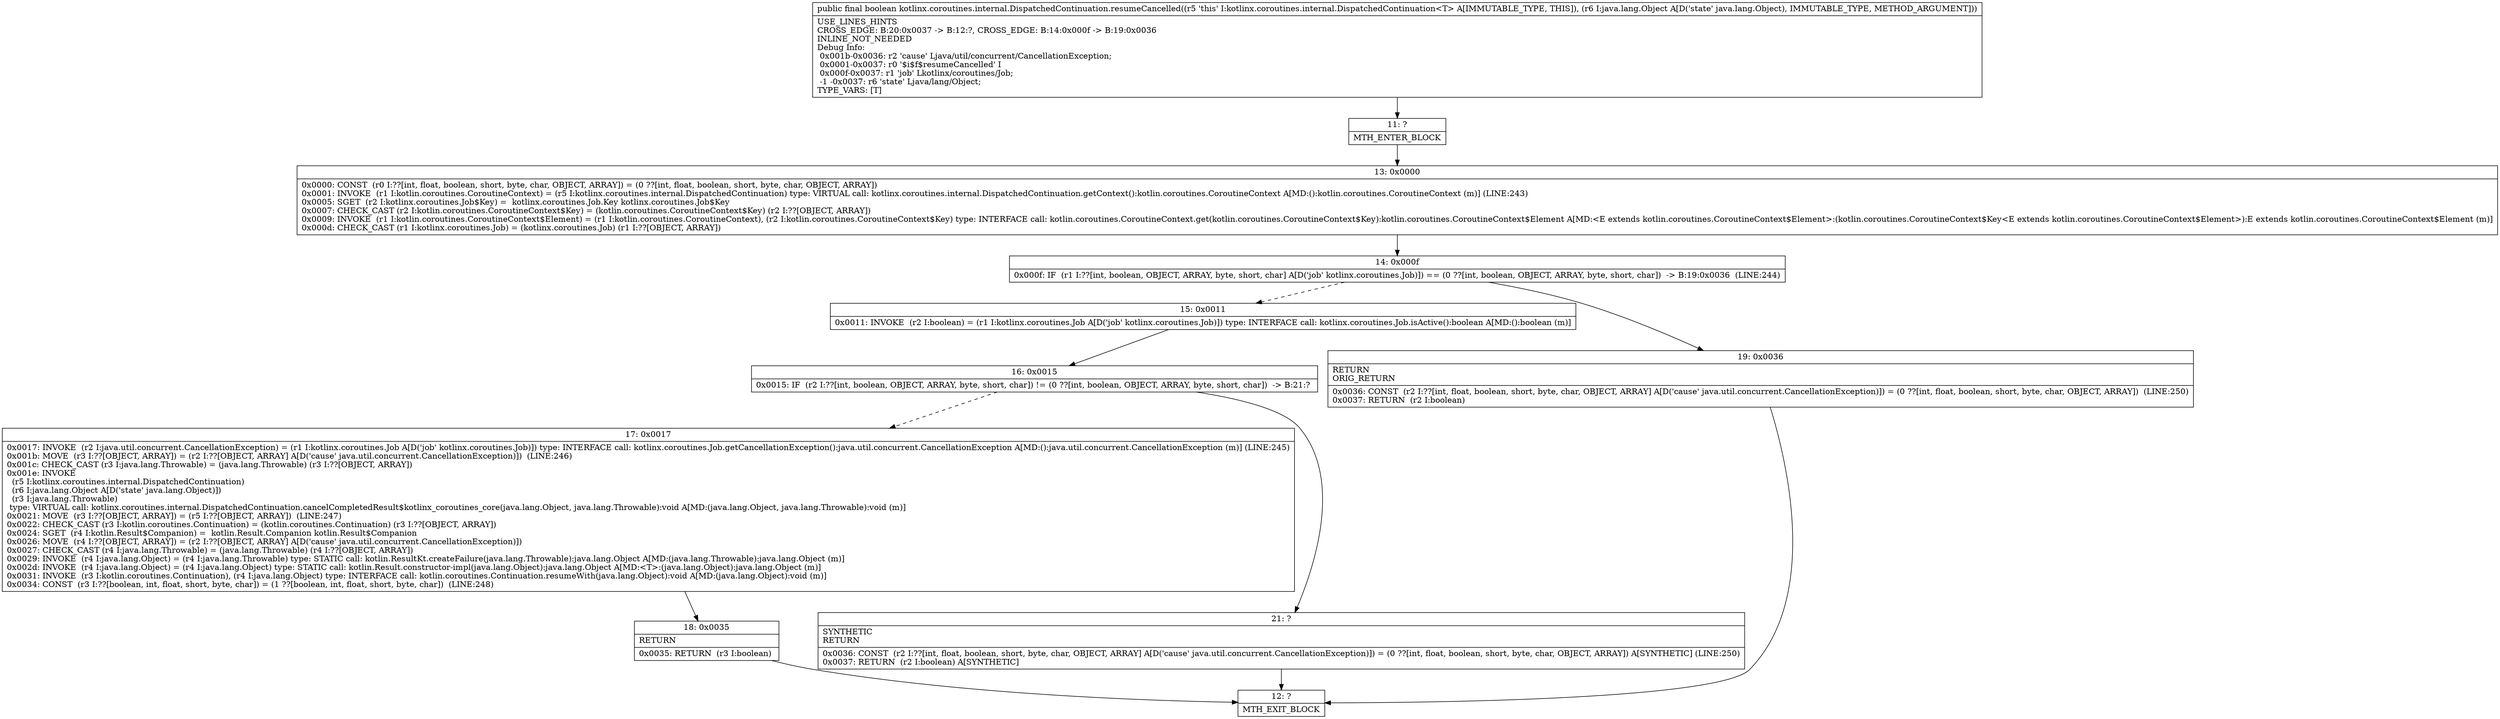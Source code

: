 digraph "CFG forkotlinx.coroutines.internal.DispatchedContinuation.resumeCancelled(Ljava\/lang\/Object;)Z" {
Node_11 [shape=record,label="{11\:\ ?|MTH_ENTER_BLOCK\l}"];
Node_13 [shape=record,label="{13\:\ 0x0000|0x0000: CONST  (r0 I:??[int, float, boolean, short, byte, char, OBJECT, ARRAY]) = (0 ??[int, float, boolean, short, byte, char, OBJECT, ARRAY]) \l0x0001: INVOKE  (r1 I:kotlin.coroutines.CoroutineContext) = (r5 I:kotlinx.coroutines.internal.DispatchedContinuation) type: VIRTUAL call: kotlinx.coroutines.internal.DispatchedContinuation.getContext():kotlin.coroutines.CoroutineContext A[MD:():kotlin.coroutines.CoroutineContext (m)] (LINE:243)\l0x0005: SGET  (r2 I:kotlinx.coroutines.Job$Key) =  kotlinx.coroutines.Job.Key kotlinx.coroutines.Job$Key \l0x0007: CHECK_CAST (r2 I:kotlin.coroutines.CoroutineContext$Key) = (kotlin.coroutines.CoroutineContext$Key) (r2 I:??[OBJECT, ARRAY]) \l0x0009: INVOKE  (r1 I:kotlin.coroutines.CoroutineContext$Element) = (r1 I:kotlin.coroutines.CoroutineContext), (r2 I:kotlin.coroutines.CoroutineContext$Key) type: INTERFACE call: kotlin.coroutines.CoroutineContext.get(kotlin.coroutines.CoroutineContext$Key):kotlin.coroutines.CoroutineContext$Element A[MD:\<E extends kotlin.coroutines.CoroutineContext$Element\>:(kotlin.coroutines.CoroutineContext$Key\<E extends kotlin.coroutines.CoroutineContext$Element\>):E extends kotlin.coroutines.CoroutineContext$Element (m)]\l0x000d: CHECK_CAST (r1 I:kotlinx.coroutines.Job) = (kotlinx.coroutines.Job) (r1 I:??[OBJECT, ARRAY]) \l}"];
Node_14 [shape=record,label="{14\:\ 0x000f|0x000f: IF  (r1 I:??[int, boolean, OBJECT, ARRAY, byte, short, char] A[D('job' kotlinx.coroutines.Job)]) == (0 ??[int, boolean, OBJECT, ARRAY, byte, short, char])  \-\> B:19:0x0036  (LINE:244)\l}"];
Node_15 [shape=record,label="{15\:\ 0x0011|0x0011: INVOKE  (r2 I:boolean) = (r1 I:kotlinx.coroutines.Job A[D('job' kotlinx.coroutines.Job)]) type: INTERFACE call: kotlinx.coroutines.Job.isActive():boolean A[MD:():boolean (m)]\l}"];
Node_16 [shape=record,label="{16\:\ 0x0015|0x0015: IF  (r2 I:??[int, boolean, OBJECT, ARRAY, byte, short, char]) != (0 ??[int, boolean, OBJECT, ARRAY, byte, short, char])  \-\> B:21:? \l}"];
Node_17 [shape=record,label="{17\:\ 0x0017|0x0017: INVOKE  (r2 I:java.util.concurrent.CancellationException) = (r1 I:kotlinx.coroutines.Job A[D('job' kotlinx.coroutines.Job)]) type: INTERFACE call: kotlinx.coroutines.Job.getCancellationException():java.util.concurrent.CancellationException A[MD:():java.util.concurrent.CancellationException (m)] (LINE:245)\l0x001b: MOVE  (r3 I:??[OBJECT, ARRAY]) = (r2 I:??[OBJECT, ARRAY] A[D('cause' java.util.concurrent.CancellationException)])  (LINE:246)\l0x001c: CHECK_CAST (r3 I:java.lang.Throwable) = (java.lang.Throwable) (r3 I:??[OBJECT, ARRAY]) \l0x001e: INVOKE  \l  (r5 I:kotlinx.coroutines.internal.DispatchedContinuation)\l  (r6 I:java.lang.Object A[D('state' java.lang.Object)])\l  (r3 I:java.lang.Throwable)\l type: VIRTUAL call: kotlinx.coroutines.internal.DispatchedContinuation.cancelCompletedResult$kotlinx_coroutines_core(java.lang.Object, java.lang.Throwable):void A[MD:(java.lang.Object, java.lang.Throwable):void (m)]\l0x0021: MOVE  (r3 I:??[OBJECT, ARRAY]) = (r5 I:??[OBJECT, ARRAY])  (LINE:247)\l0x0022: CHECK_CAST (r3 I:kotlin.coroutines.Continuation) = (kotlin.coroutines.Continuation) (r3 I:??[OBJECT, ARRAY]) \l0x0024: SGET  (r4 I:kotlin.Result$Companion) =  kotlin.Result.Companion kotlin.Result$Companion \l0x0026: MOVE  (r4 I:??[OBJECT, ARRAY]) = (r2 I:??[OBJECT, ARRAY] A[D('cause' java.util.concurrent.CancellationException)]) \l0x0027: CHECK_CAST (r4 I:java.lang.Throwable) = (java.lang.Throwable) (r4 I:??[OBJECT, ARRAY]) \l0x0029: INVOKE  (r4 I:java.lang.Object) = (r4 I:java.lang.Throwable) type: STATIC call: kotlin.ResultKt.createFailure(java.lang.Throwable):java.lang.Object A[MD:(java.lang.Throwable):java.lang.Object (m)]\l0x002d: INVOKE  (r4 I:java.lang.Object) = (r4 I:java.lang.Object) type: STATIC call: kotlin.Result.constructor\-impl(java.lang.Object):java.lang.Object A[MD:\<T\>:(java.lang.Object):java.lang.Object (m)]\l0x0031: INVOKE  (r3 I:kotlin.coroutines.Continuation), (r4 I:java.lang.Object) type: INTERFACE call: kotlin.coroutines.Continuation.resumeWith(java.lang.Object):void A[MD:(java.lang.Object):void (m)]\l0x0034: CONST  (r3 I:??[boolean, int, float, short, byte, char]) = (1 ??[boolean, int, float, short, byte, char])  (LINE:248)\l}"];
Node_18 [shape=record,label="{18\:\ 0x0035|RETURN\l|0x0035: RETURN  (r3 I:boolean) \l}"];
Node_12 [shape=record,label="{12\:\ ?|MTH_EXIT_BLOCK\l}"];
Node_21 [shape=record,label="{21\:\ ?|SYNTHETIC\lRETURN\l|0x0036: CONST  (r2 I:??[int, float, boolean, short, byte, char, OBJECT, ARRAY] A[D('cause' java.util.concurrent.CancellationException)]) = (0 ??[int, float, boolean, short, byte, char, OBJECT, ARRAY]) A[SYNTHETIC] (LINE:250)\l0x0037: RETURN  (r2 I:boolean) A[SYNTHETIC]\l}"];
Node_19 [shape=record,label="{19\:\ 0x0036|RETURN\lORIG_RETURN\l|0x0036: CONST  (r2 I:??[int, float, boolean, short, byte, char, OBJECT, ARRAY] A[D('cause' java.util.concurrent.CancellationException)]) = (0 ??[int, float, boolean, short, byte, char, OBJECT, ARRAY])  (LINE:250)\l0x0037: RETURN  (r2 I:boolean) \l}"];
MethodNode[shape=record,label="{public final boolean kotlinx.coroutines.internal.DispatchedContinuation.resumeCancelled((r5 'this' I:kotlinx.coroutines.internal.DispatchedContinuation\<T\> A[IMMUTABLE_TYPE, THIS]), (r6 I:java.lang.Object A[D('state' java.lang.Object), IMMUTABLE_TYPE, METHOD_ARGUMENT]))  | USE_LINES_HINTS\lCROSS_EDGE: B:20:0x0037 \-\> B:12:?, CROSS_EDGE: B:14:0x000f \-\> B:19:0x0036\lINLINE_NOT_NEEDED\lDebug Info:\l  0x001b\-0x0036: r2 'cause' Ljava\/util\/concurrent\/CancellationException;\l  0x0001\-0x0037: r0 '$i$f$resumeCancelled' I\l  0x000f\-0x0037: r1 'job' Lkotlinx\/coroutines\/Job;\l  \-1 \-0x0037: r6 'state' Ljava\/lang\/Object;\lTYPE_VARS: [T]\l}"];
MethodNode -> Node_11;Node_11 -> Node_13;
Node_13 -> Node_14;
Node_14 -> Node_15[style=dashed];
Node_14 -> Node_19;
Node_15 -> Node_16;
Node_16 -> Node_17[style=dashed];
Node_16 -> Node_21;
Node_17 -> Node_18;
Node_18 -> Node_12;
Node_21 -> Node_12;
Node_19 -> Node_12;
}

